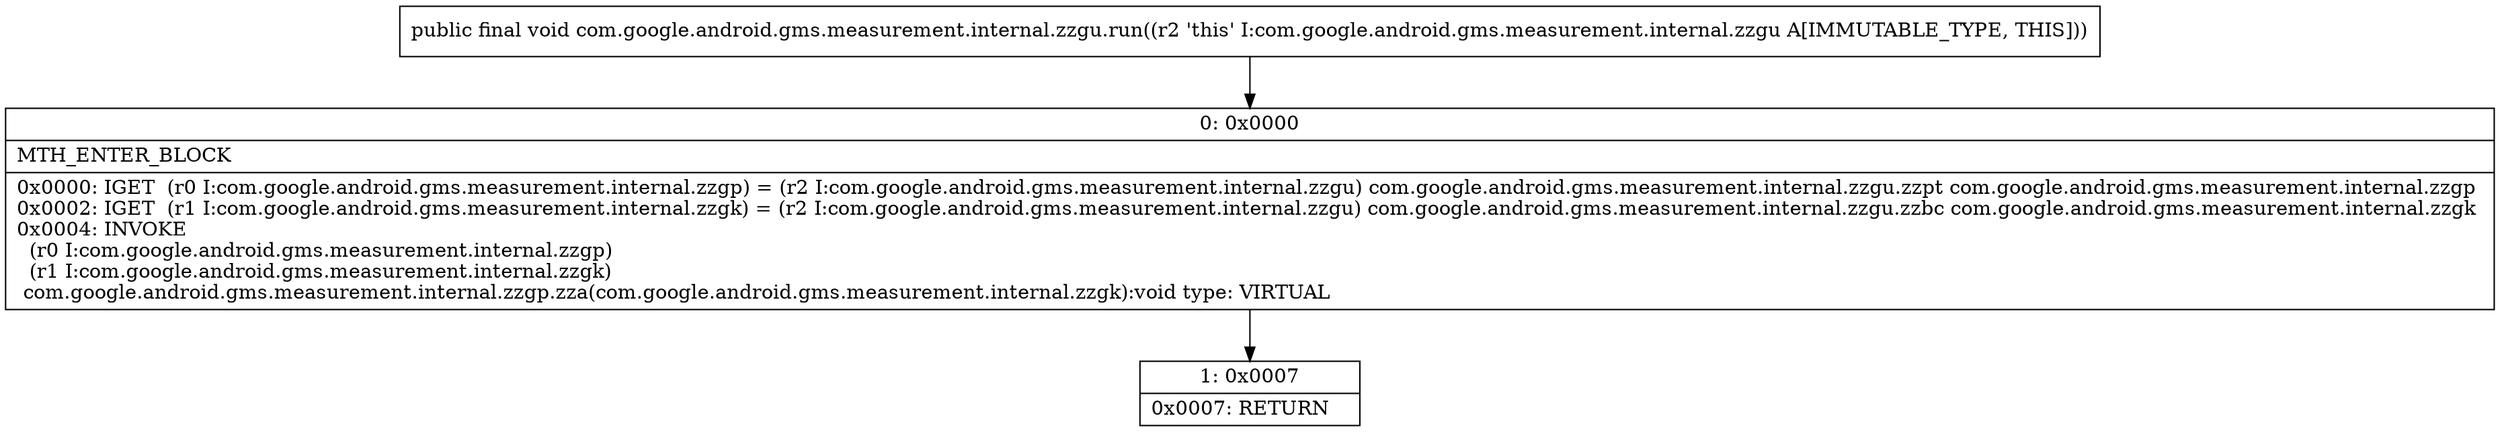 digraph "CFG forcom.google.android.gms.measurement.internal.zzgu.run()V" {
Node_0 [shape=record,label="{0\:\ 0x0000|MTH_ENTER_BLOCK\l|0x0000: IGET  (r0 I:com.google.android.gms.measurement.internal.zzgp) = (r2 I:com.google.android.gms.measurement.internal.zzgu) com.google.android.gms.measurement.internal.zzgu.zzpt com.google.android.gms.measurement.internal.zzgp \l0x0002: IGET  (r1 I:com.google.android.gms.measurement.internal.zzgk) = (r2 I:com.google.android.gms.measurement.internal.zzgu) com.google.android.gms.measurement.internal.zzgu.zzbc com.google.android.gms.measurement.internal.zzgk \l0x0004: INVOKE  \l  (r0 I:com.google.android.gms.measurement.internal.zzgp)\l  (r1 I:com.google.android.gms.measurement.internal.zzgk)\l com.google.android.gms.measurement.internal.zzgp.zza(com.google.android.gms.measurement.internal.zzgk):void type: VIRTUAL \l}"];
Node_1 [shape=record,label="{1\:\ 0x0007|0x0007: RETURN   \l}"];
MethodNode[shape=record,label="{public final void com.google.android.gms.measurement.internal.zzgu.run((r2 'this' I:com.google.android.gms.measurement.internal.zzgu A[IMMUTABLE_TYPE, THIS])) }"];
MethodNode -> Node_0;
Node_0 -> Node_1;
}

